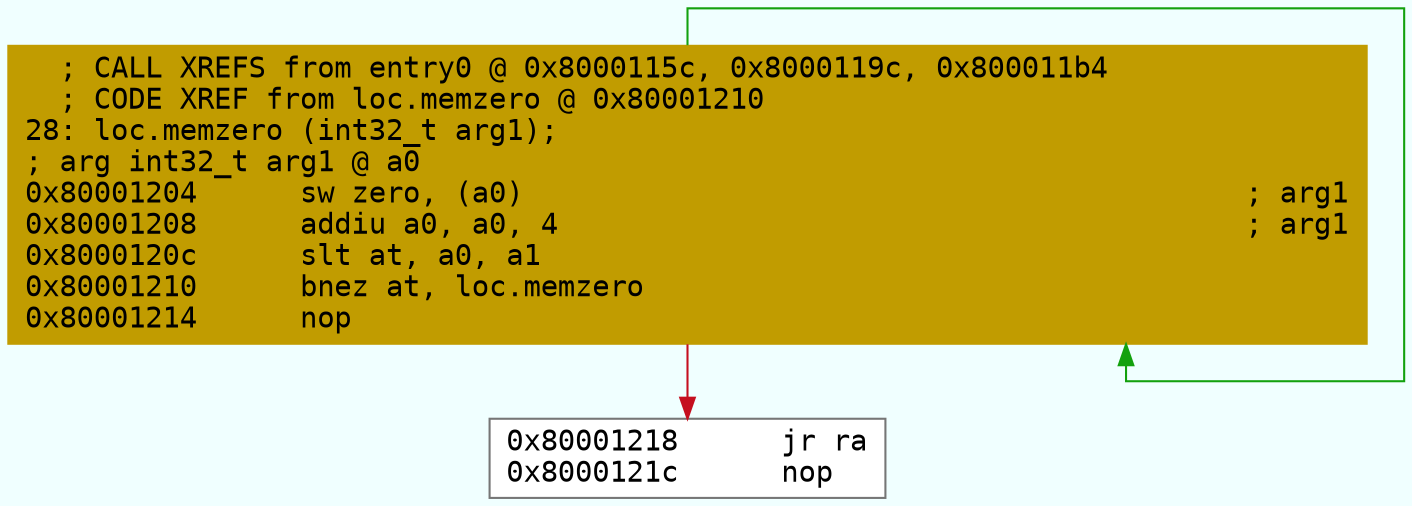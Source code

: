 digraph code {
	graph [bgcolor=azure fontsize=8 fontname="Courier" splines="ortho"];
	node [fillcolor=gray style=filled shape=box];
	edge [arrowhead="normal"];
	"0x80001204" [URL="loc.memzero/0x80001204", fillcolor="#c19c00",color="#c19c00", fontname="Courier",label="  ; CALL XREFS from entry0 @ 0x8000115c, 0x8000119c, 0x800011b4\l  ; CODE XREF from loc.memzero @ 0x80001210\l28: loc.memzero (int32_t arg1);\l; arg int32_t arg1 @ a0\l0x80001204      sw zero, (a0)                                          ; arg1\l0x80001208      addiu a0, a0, 4                                        ; arg1\l0x8000120c      slt at, a0, a1\l0x80001210      bnez at, loc.memzero\l0x80001214      nop\l"]
	"0x80001218" [URL="loc.memzero/0x80001218", fillcolor="white",color="#767676", fontname="Courier",label="0x80001218      jr ra\l0x8000121c      nop\l"]
        "0x80001204" -> "0x80001204" [color="#13a10e"];
        "0x80001204" -> "0x80001218" [color="#c50f1f"];
}
